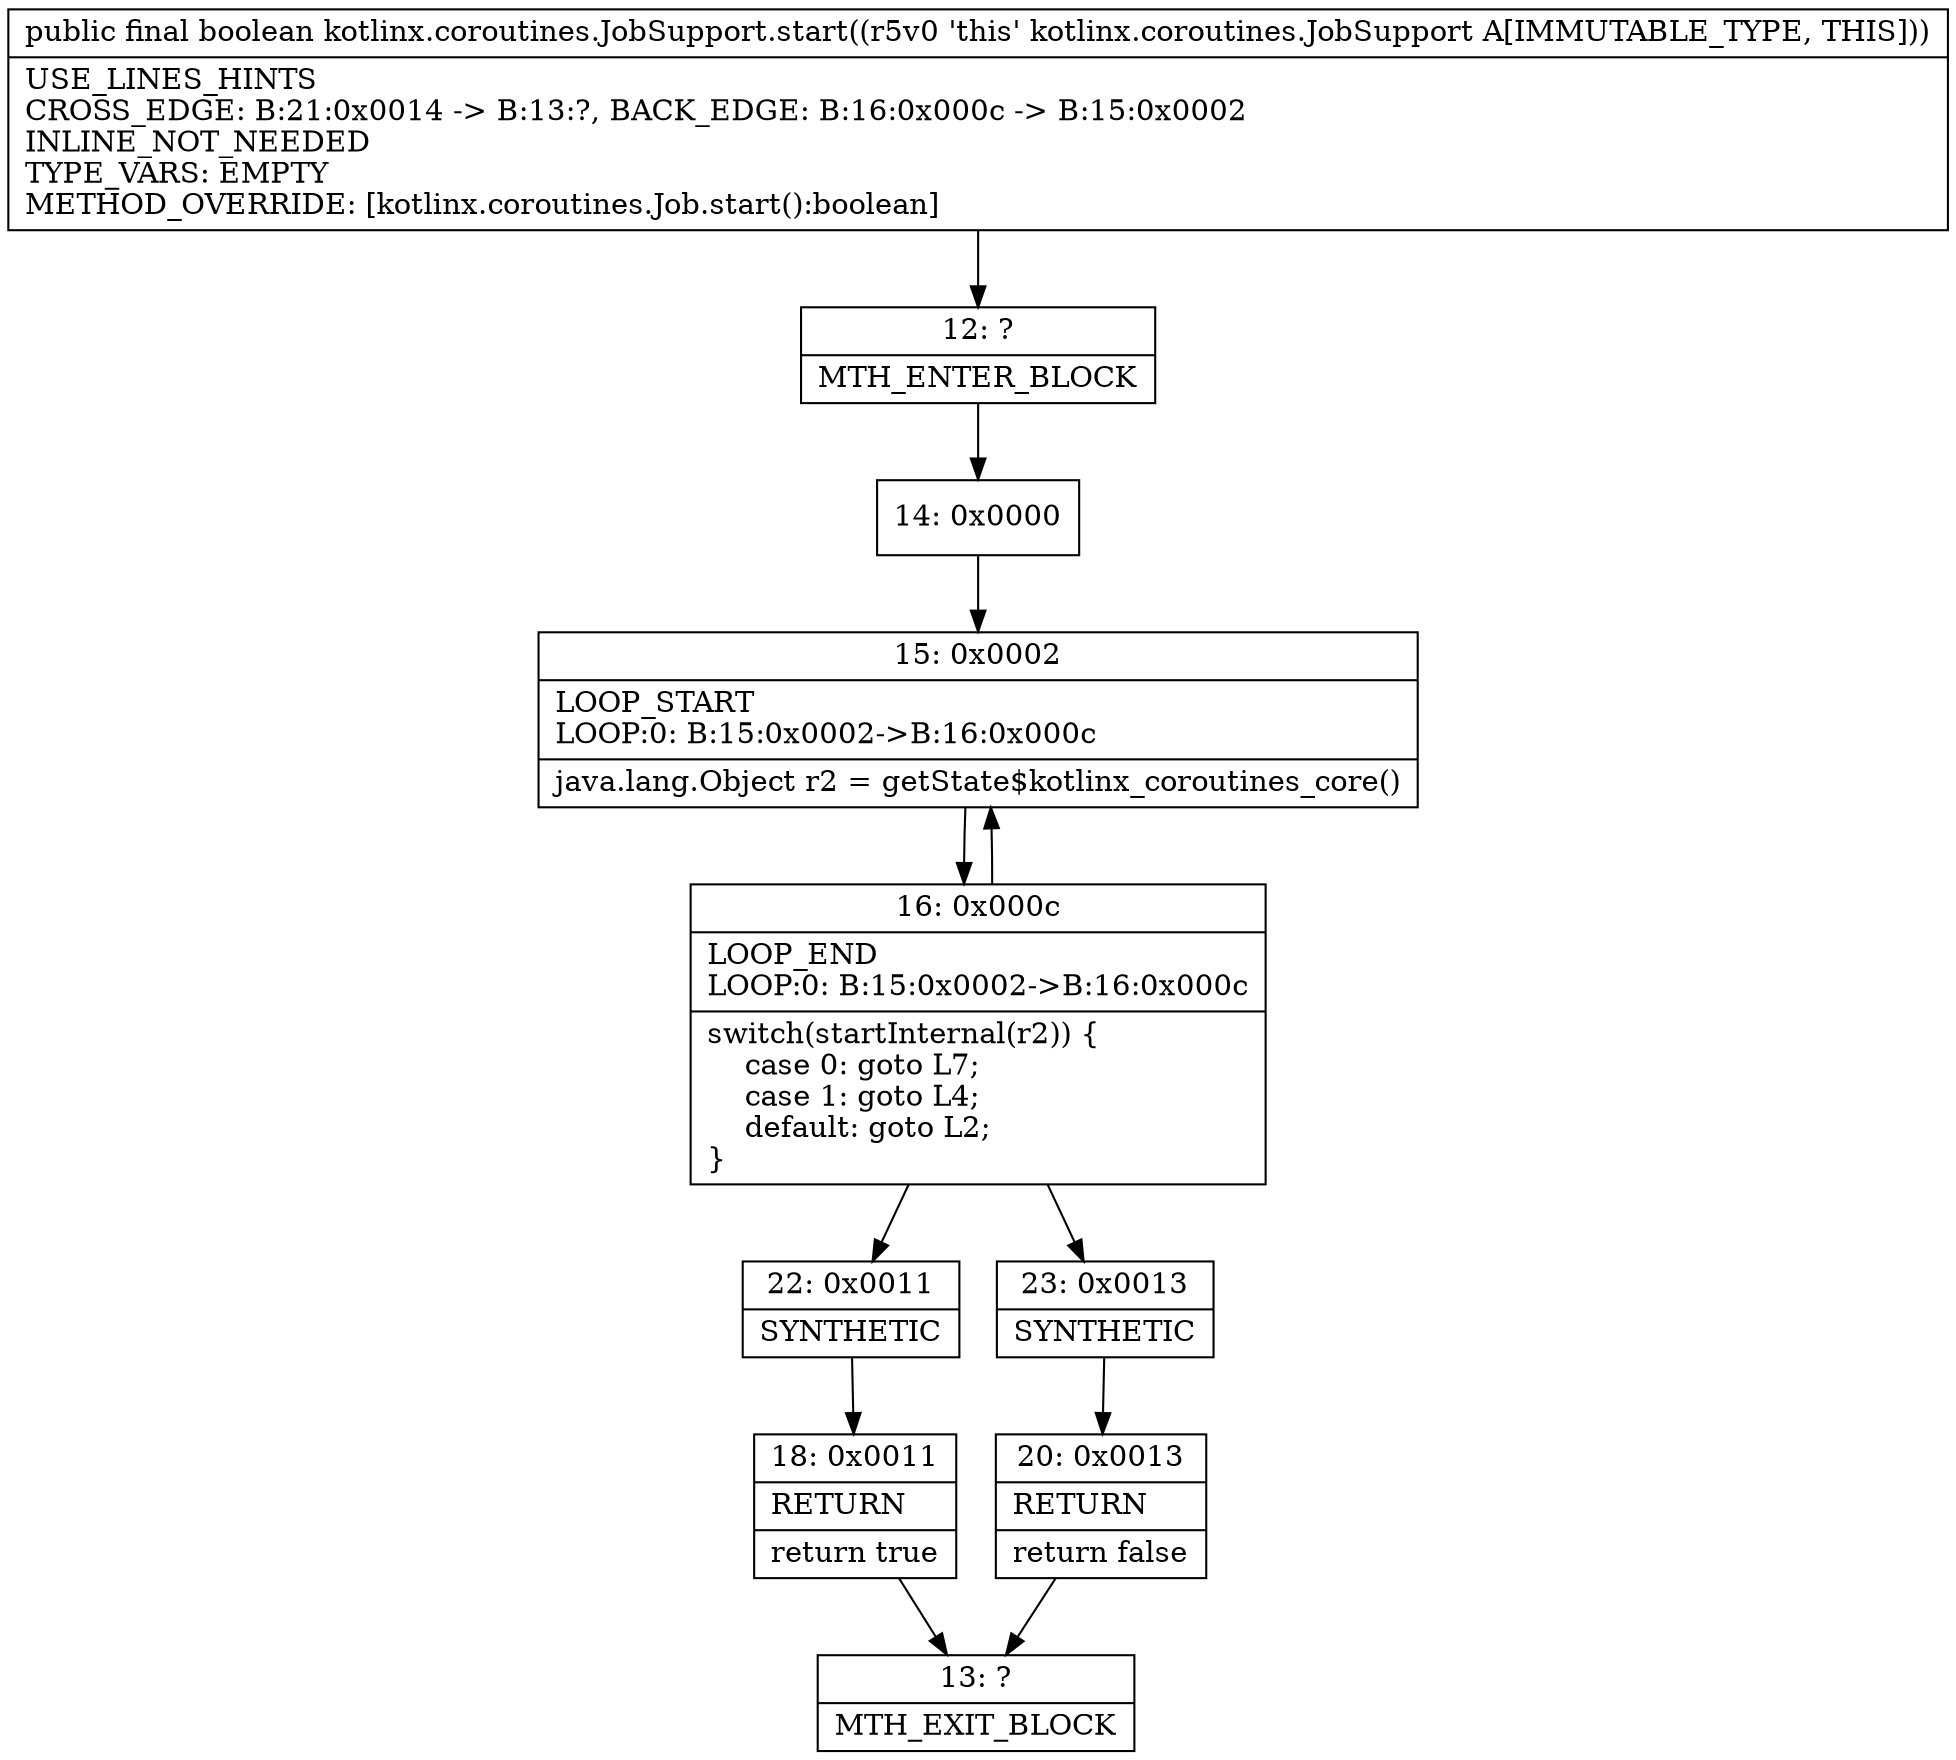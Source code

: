 digraph "CFG forkotlinx.coroutines.JobSupport.start()Z" {
Node_12 [shape=record,label="{12\:\ ?|MTH_ENTER_BLOCK\l}"];
Node_14 [shape=record,label="{14\:\ 0x0000}"];
Node_15 [shape=record,label="{15\:\ 0x0002|LOOP_START\lLOOP:0: B:15:0x0002\-\>B:16:0x000c\l|java.lang.Object r2 = getState$kotlinx_coroutines_core()\l}"];
Node_16 [shape=record,label="{16\:\ 0x000c|LOOP_END\lLOOP:0: B:15:0x0002\-\>B:16:0x000c\l|switch(startInternal(r2)) \{\l    case 0: goto L7;\l    case 1: goto L4;\l    default: goto L2;\l\}\l}"];
Node_22 [shape=record,label="{22\:\ 0x0011|SYNTHETIC\l}"];
Node_18 [shape=record,label="{18\:\ 0x0011|RETURN\l|return true\l}"];
Node_13 [shape=record,label="{13\:\ ?|MTH_EXIT_BLOCK\l}"];
Node_23 [shape=record,label="{23\:\ 0x0013|SYNTHETIC\l}"];
Node_20 [shape=record,label="{20\:\ 0x0013|RETURN\l|return false\l}"];
MethodNode[shape=record,label="{public final boolean kotlinx.coroutines.JobSupport.start((r5v0 'this' kotlinx.coroutines.JobSupport A[IMMUTABLE_TYPE, THIS]))  | USE_LINES_HINTS\lCROSS_EDGE: B:21:0x0014 \-\> B:13:?, BACK_EDGE: B:16:0x000c \-\> B:15:0x0002\lINLINE_NOT_NEEDED\lTYPE_VARS: EMPTY\lMETHOD_OVERRIDE: [kotlinx.coroutines.Job.start():boolean]\l}"];
MethodNode -> Node_12;Node_12 -> Node_14;
Node_14 -> Node_15;
Node_15 -> Node_16;
Node_16 -> Node_15;
Node_16 -> Node_22;
Node_16 -> Node_23;
Node_22 -> Node_18;
Node_18 -> Node_13;
Node_23 -> Node_20;
Node_20 -> Node_13;
}

